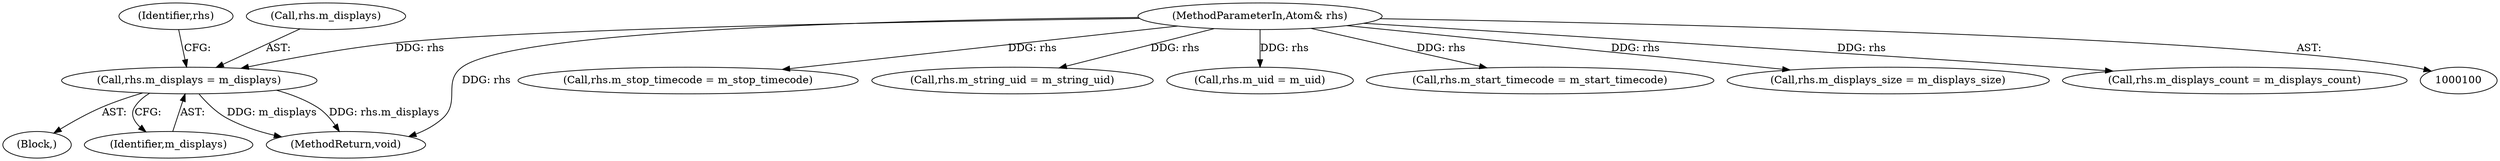 digraph "1_Android_04839626ed859623901ebd3a5fd483982186b59d_204@del" {
"1000123" [label="(Call,rhs.m_displays = m_displays)"];
"1000101" [label="(MethodParameterIn,Atom& rhs)"];
"1000102" [label="(Block,)"];
"1000101" [label="(MethodParameterIn,Atom& rhs)"];
"1000127" [label="(Identifier,m_displays)"];
"1000118" [label="(Call,rhs.m_stop_timecode = m_stop_timecode)"];
"1000103" [label="(Call,rhs.m_string_uid = m_string_uid)"];
"1000123" [label="(Call,rhs.m_displays = m_displays)"];
"1000108" [label="(Call,rhs.m_uid = m_uid)"];
"1000138" [label="(MethodReturn,void)"];
"1000113" [label="(Call,rhs.m_start_timecode = m_start_timecode)"];
"1000128" [label="(Call,rhs.m_displays_size = m_displays_size)"];
"1000133" [label="(Call,rhs.m_displays_count = m_displays_count)"];
"1000130" [label="(Identifier,rhs)"];
"1000124" [label="(Call,rhs.m_displays)"];
"1000123" -> "1000102"  [label="AST: "];
"1000123" -> "1000127"  [label="CFG: "];
"1000124" -> "1000123"  [label="AST: "];
"1000127" -> "1000123"  [label="AST: "];
"1000130" -> "1000123"  [label="CFG: "];
"1000123" -> "1000138"  [label="DDG: m_displays"];
"1000123" -> "1000138"  [label="DDG: rhs.m_displays"];
"1000101" -> "1000123"  [label="DDG: rhs"];
"1000101" -> "1000100"  [label="AST: "];
"1000101" -> "1000138"  [label="DDG: rhs"];
"1000101" -> "1000103"  [label="DDG: rhs"];
"1000101" -> "1000108"  [label="DDG: rhs"];
"1000101" -> "1000113"  [label="DDG: rhs"];
"1000101" -> "1000118"  [label="DDG: rhs"];
"1000101" -> "1000128"  [label="DDG: rhs"];
"1000101" -> "1000133"  [label="DDG: rhs"];
}
